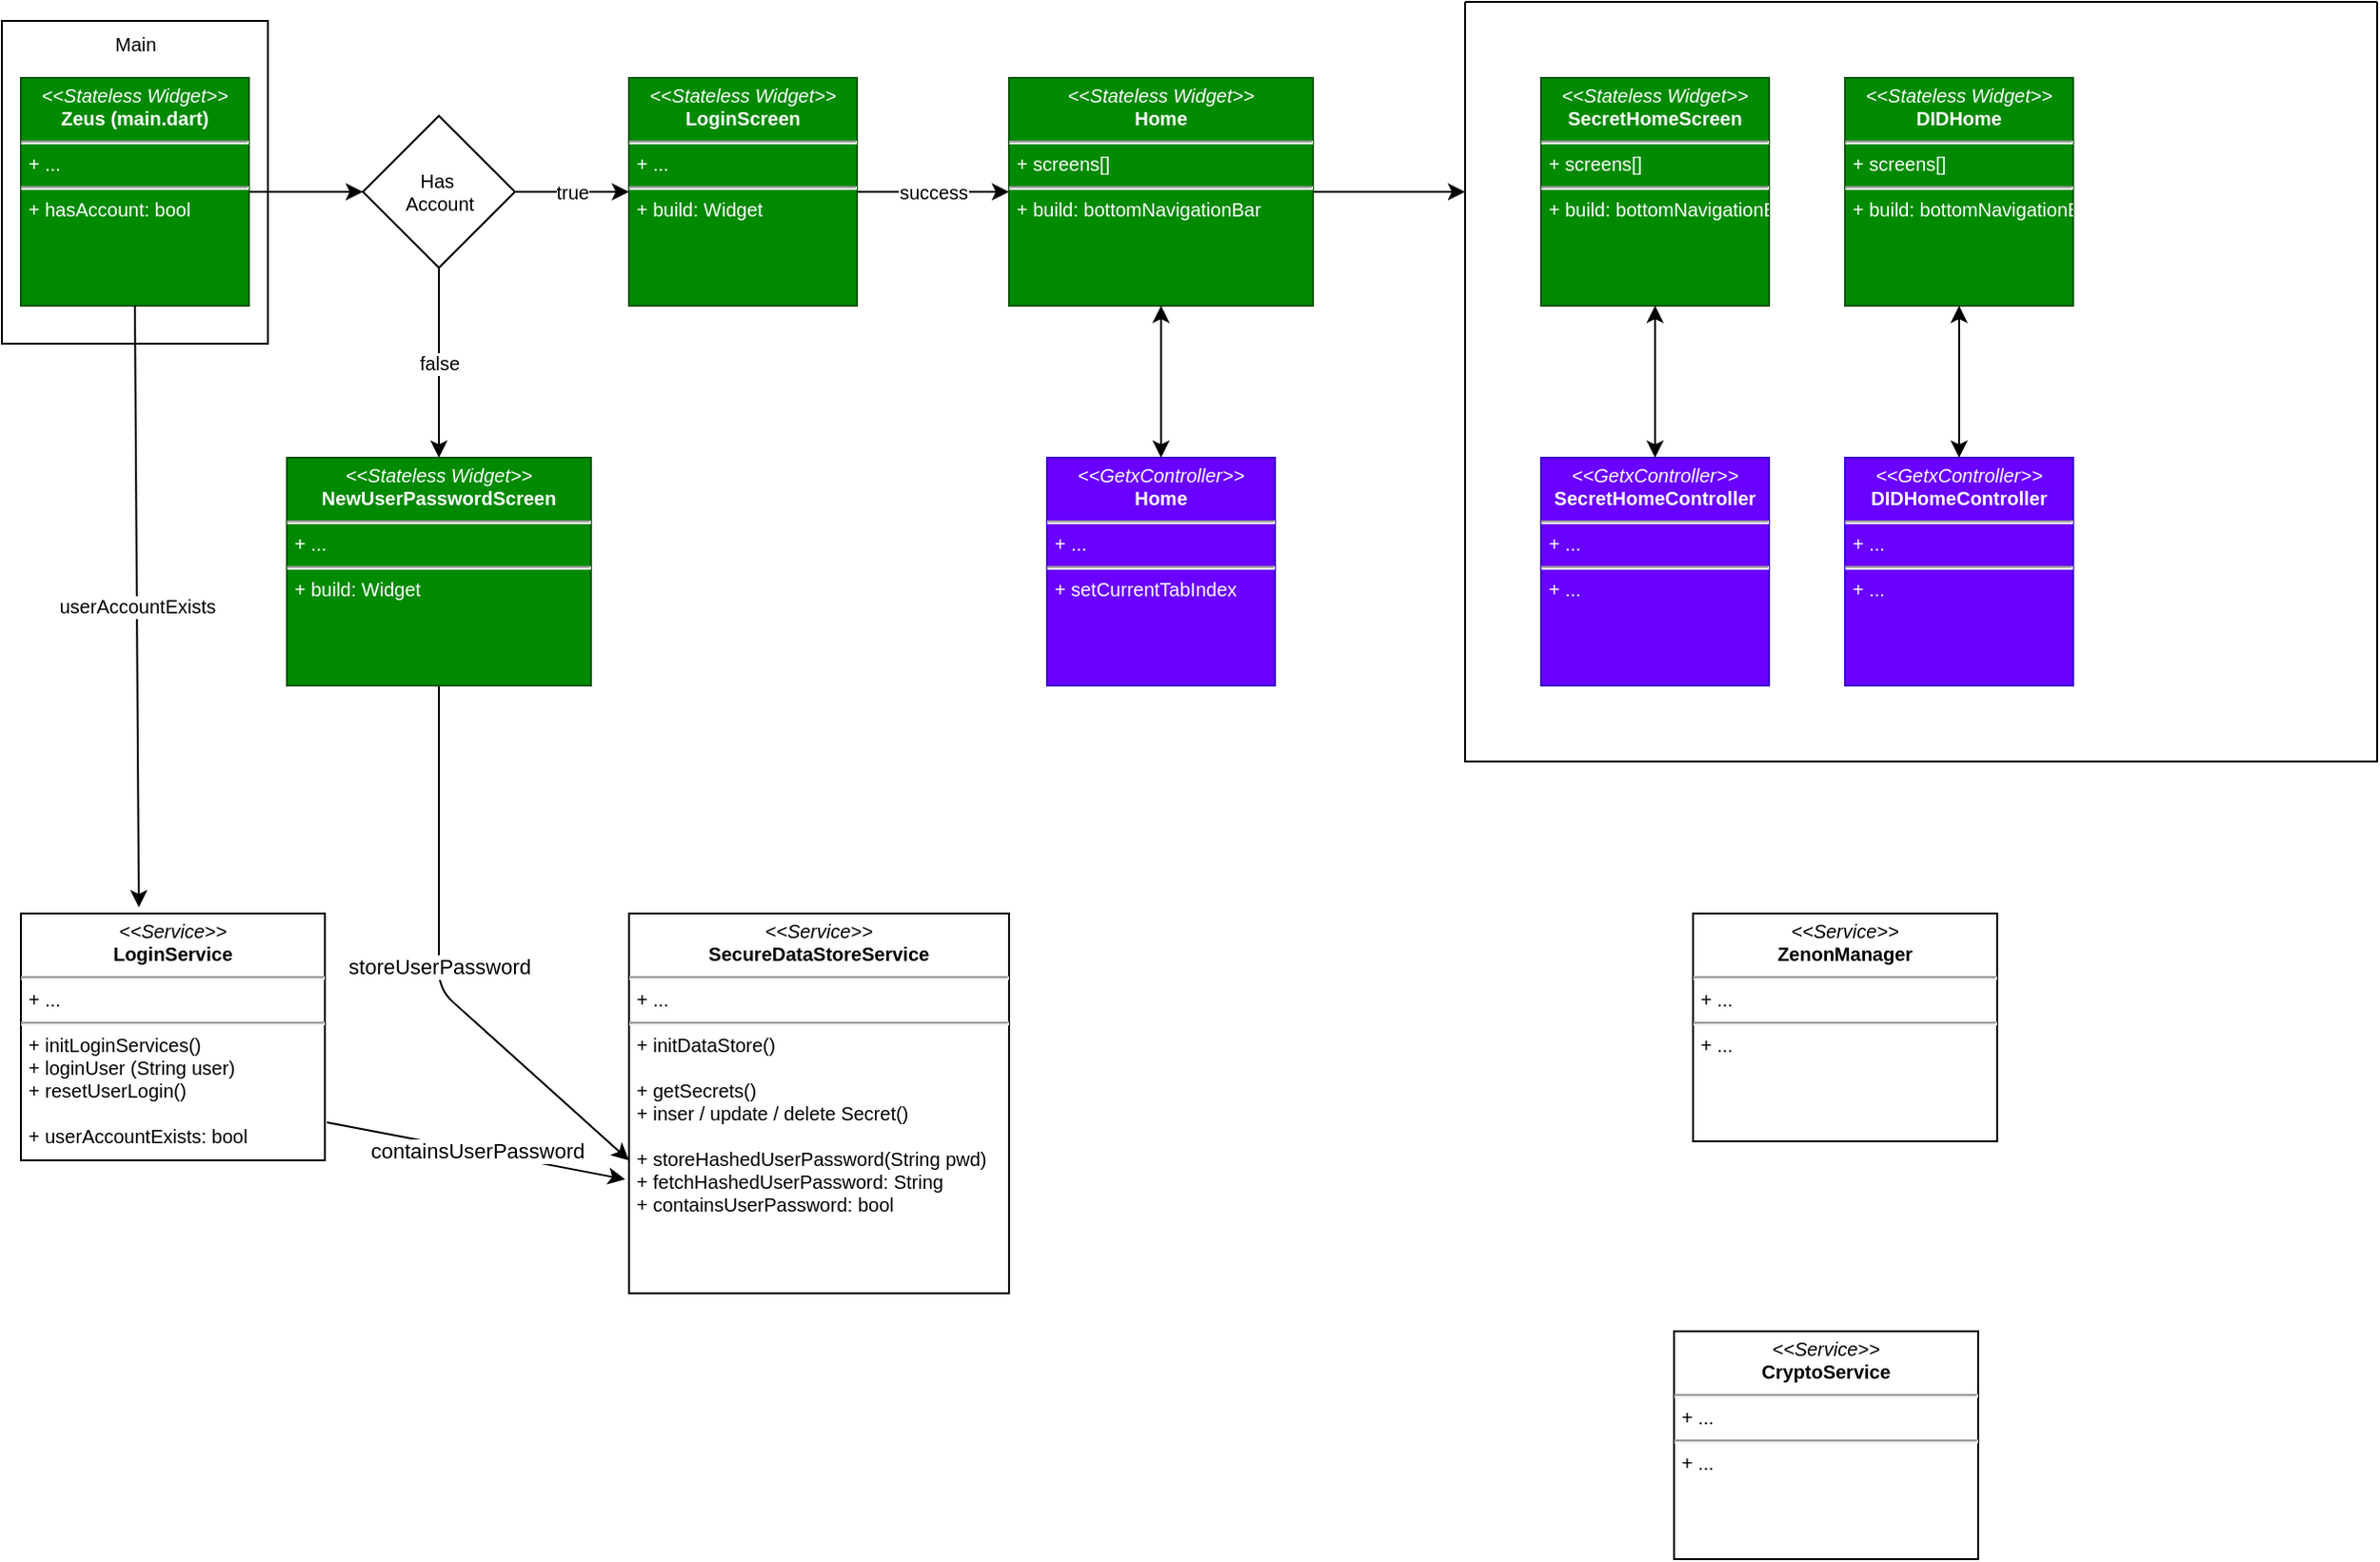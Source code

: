 <mxfile>
    <diagram id="sIXskIKcUEd6xxIgTbcs" name="Page-1">
        <mxGraphModel dx="1038" dy="592" grid="1" gridSize="10" guides="1" tooltips="1" connect="1" arrows="1" fold="1" page="1" pageScale="1" pageWidth="1920" pageHeight="1200" math="0" shadow="0">
            <root>
                <mxCell id="0"/>
                <mxCell id="1" parent="0"/>
                <mxCell id="30" value="Main" style="html=1;fontSize=10;verticalAlign=top;" parent="1" vertex="1">
                    <mxGeometry x="40" y="50" width="140" height="170" as="geometry"/>
                </mxCell>
                <mxCell id="43" style="edgeStyle=none;html=1;exitX=1;exitY=0.5;exitDx=0;exitDy=0;entryX=0;entryY=0.5;entryDx=0;entryDy=0;fontSize=10;" parent="1" source="32" target="36" edge="1">
                    <mxGeometry relative="1" as="geometry"/>
                </mxCell>
                <mxCell id="32" value="&lt;p style=&quot;margin: 4px 0px 0px ; text-align: center ; font-size: 10px&quot;&gt;&lt;i style=&quot;font-size: 10px&quot;&gt;&amp;lt;&amp;lt;Stateless Widget&amp;gt;&amp;gt;&lt;/i&gt;&lt;br style=&quot;font-size: 10px&quot;&gt;&lt;b style=&quot;font-size: 10px&quot;&gt;Zeus (main.dart)&lt;/b&gt;&lt;/p&gt;&lt;hr style=&quot;font-size: 10px&quot;&gt;&lt;p style=&quot;margin: 0px 0px 0px 4px ; font-size: 10px&quot;&gt;+ ...&lt;/p&gt;&lt;hr style=&quot;font-size: 10px&quot;&gt;&lt;p style=&quot;margin: 0px 0px 0px 4px ; font-size: 10px&quot;&gt;+ hasAccount: bool&lt;br style=&quot;font-size: 10px&quot;&gt;&lt;br style=&quot;font-size: 10px&quot;&gt;&lt;/p&gt;" style="verticalAlign=top;align=left;overflow=fill;fontSize=10;fontFamily=Helvetica;html=1;fillColor=#008a00;strokeColor=#005700;fontColor=#ffffff;" parent="1" vertex="1">
                    <mxGeometry x="50" y="80" width="120" height="120" as="geometry"/>
                </mxCell>
                <mxCell id="47" value="success" style="edgeStyle=none;html=1;exitX=1;exitY=0.5;exitDx=0;exitDy=0;entryX=0;entryY=0.5;entryDx=0;entryDy=0;fontSize=10;" parent="1" source="35" target="45" edge="1">
                    <mxGeometry relative="1" as="geometry"/>
                </mxCell>
                <mxCell id="35" value="&lt;p style=&quot;margin: 4px 0px 0px; text-align: center; font-size: 10px;&quot;&gt;&lt;i style=&quot;font-size: 10px;&quot;&gt;&amp;lt;&amp;lt;Stateless Widget&amp;gt;&amp;gt;&lt;/i&gt;&lt;br style=&quot;font-size: 10px;&quot;&gt;&lt;b style=&quot;font-size: 10px;&quot;&gt;LoginScreen&lt;/b&gt;&lt;/p&gt;&lt;hr style=&quot;font-size: 10px;&quot;&gt;&lt;p style=&quot;margin: 0px 0px 0px 4px; font-size: 10px;&quot;&gt;+ ...&lt;/p&gt;&lt;hr style=&quot;font-size: 10px;&quot;&gt;&lt;p style=&quot;margin: 0px 0px 0px 4px; font-size: 10px;&quot;&gt;+ build: Widget&lt;br style=&quot;font-size: 10px;&quot;&gt;&lt;br style=&quot;font-size: 10px;&quot;&gt;&lt;/p&gt;" style="verticalAlign=top;align=left;overflow=fill;fontSize=10;fontFamily=Helvetica;html=1;fillColor=#008a00;strokeColor=#005700;fontColor=#ffffff;" parent="1" vertex="1">
                    <mxGeometry x="370" y="80" width="120" height="120" as="geometry"/>
                </mxCell>
                <mxCell id="41" value="true" style="edgeStyle=none;html=1;exitX=1;exitY=0.5;exitDx=0;exitDy=0;fontSize=10;entryX=0;entryY=0.5;entryDx=0;entryDy=0;" parent="1" source="36" target="35" edge="1">
                    <mxGeometry relative="1" as="geometry">
                        <mxPoint x="310" y="160" as="targetPoint"/>
                    </mxGeometry>
                </mxCell>
                <mxCell id="44" value="false" style="edgeStyle=none;html=1;exitX=0.5;exitY=1;exitDx=0;exitDy=0;entryX=0.5;entryY=0;entryDx=0;entryDy=0;fontSize=10;" parent="1" source="36" target="42" edge="1">
                    <mxGeometry relative="1" as="geometry"/>
                </mxCell>
                <mxCell id="63" value="userAccountExists" style="edgeStyle=none;html=1;exitX=0.5;exitY=1;exitDx=0;exitDy=0;entryX=0.388;entryY=-0.025;entryDx=0;entryDy=0;fontSize=10;entryPerimeter=0;" parent="1" source="32" target="59" edge="1">
                    <mxGeometry relative="1" as="geometry"/>
                </mxCell>
                <mxCell id="36" value="Has&amp;nbsp;&lt;br&gt;Account" style="shape=rhombus;html=1;dashed=0;whitespace=wrap;perimeter=rhombusPerimeter;fontSize=10;" parent="1" vertex="1">
                    <mxGeometry x="230" y="100" width="80" height="80" as="geometry"/>
                </mxCell>
                <mxCell id="65" value="storeUserPassword" style="edgeStyle=none;html=1;exitX=0.5;exitY=1;exitDx=0;exitDy=0;entryX=0;entryY=0.65;entryDx=0;entryDy=0;entryPerimeter=0;" parent="1" source="42" target="60" edge="1">
                    <mxGeometry relative="1" as="geometry">
                        <Array as="points">
                            <mxPoint x="270" y="560"/>
                        </Array>
                    </mxGeometry>
                </mxCell>
                <mxCell id="42" value="&lt;p style=&quot;margin: 4px 0px 0px ; text-align: center ; font-size: 10px&quot;&gt;&lt;i style=&quot;font-size: 10px&quot;&gt;&amp;lt;&amp;lt;Stateless Widget&amp;gt;&amp;gt;&lt;/i&gt;&lt;br style=&quot;font-size: 10px&quot;&gt;&lt;b style=&quot;font-size: 10px&quot;&gt;NewUserPasswordScreen&lt;/b&gt;&lt;/p&gt;&lt;hr style=&quot;font-size: 10px&quot;&gt;&lt;p style=&quot;margin: 0px 0px 0px 4px ; font-size: 10px&quot;&gt;+ ...&lt;/p&gt;&lt;hr style=&quot;font-size: 10px&quot;&gt;&lt;p style=&quot;margin: 0px 0px 0px 4px ; font-size: 10px&quot;&gt;+ build: Widget&lt;br style=&quot;font-size: 10px&quot;&gt;&lt;br style=&quot;font-size: 10px&quot;&gt;&lt;/p&gt;" style="verticalAlign=top;align=left;overflow=fill;fontSize=10;fontFamily=Helvetica;html=1;fillColor=#008a00;strokeColor=#005700;fontColor=#ffffff;" parent="1" vertex="1">
                    <mxGeometry x="190" y="280" width="160" height="120" as="geometry"/>
                </mxCell>
                <mxCell id="51" style="edgeStyle=none;html=1;exitX=1;exitY=0.5;exitDx=0;exitDy=0;entryX=0;entryY=0.25;entryDx=0;entryDy=0;fontSize=10;" parent="1" source="45" target="50" edge="1">
                    <mxGeometry relative="1" as="geometry"/>
                </mxCell>
                <mxCell id="45" value="&lt;p style=&quot;margin: 4px 0px 0px ; text-align: center ; font-size: 10px&quot;&gt;&lt;i style=&quot;font-size: 10px&quot;&gt;&amp;lt;&amp;lt;Stateless Widget&amp;gt;&amp;gt;&lt;/i&gt;&lt;br style=&quot;font-size: 10px&quot;&gt;&lt;b style=&quot;font-size: 10px&quot;&gt;Home&lt;/b&gt;&lt;/p&gt;&lt;hr style=&quot;font-size: 10px&quot;&gt;&lt;p style=&quot;margin: 0px 0px 0px 4px ; font-size: 10px&quot;&gt;+ screens[]&lt;/p&gt;&lt;hr style=&quot;font-size: 10px&quot;&gt;&lt;p style=&quot;margin: 0px 0px 0px 4px ; font-size: 10px&quot;&gt;+ build: bottomNavigationBar&lt;br style=&quot;font-size: 10px&quot;&gt;&lt;br style=&quot;font-size: 10px&quot;&gt;&lt;/p&gt;" style="verticalAlign=top;align=left;overflow=fill;fontSize=10;fontFamily=Helvetica;html=1;fillColor=#008a00;strokeColor=#005700;fontColor=#ffffff;" parent="1" vertex="1">
                    <mxGeometry x="570" y="80" width="160" height="120" as="geometry"/>
                </mxCell>
                <mxCell id="48" value="&lt;p style=&quot;margin: 4px 0px 0px ; text-align: center ; font-size: 10px&quot;&gt;&lt;i style=&quot;font-size: 10px&quot;&gt;&amp;lt;&amp;lt;GetxController&amp;gt;&amp;gt;&lt;/i&gt;&lt;br style=&quot;font-size: 10px&quot;&gt;&lt;b style=&quot;font-size: 10px&quot;&gt;Home&lt;/b&gt;&lt;/p&gt;&lt;hr style=&quot;font-size: 10px&quot;&gt;&lt;p style=&quot;margin: 0px 0px 0px 4px ; font-size: 10px&quot;&gt;+ ...&lt;/p&gt;&lt;hr style=&quot;font-size: 10px&quot;&gt;&lt;p style=&quot;margin: 0px 0px 0px 4px ; font-size: 10px&quot;&gt;+ setCurrentTabIndex&lt;br style=&quot;font-size: 10px&quot;&gt;&lt;br style=&quot;font-size: 10px&quot;&gt;&lt;/p&gt;" style="verticalAlign=top;align=left;overflow=fill;fontSize=10;fontFamily=Helvetica;html=1;fillColor=#6a00ff;strokeColor=#3700CC;fontColor=#ffffff;" parent="1" vertex="1">
                    <mxGeometry x="590" y="280" width="120" height="120" as="geometry"/>
                </mxCell>
                <mxCell id="49" value="" style="endArrow=classic;startArrow=classic;html=1;fontSize=10;entryX=0.5;entryY=1;entryDx=0;entryDy=0;exitX=0.5;exitY=0;exitDx=0;exitDy=0;" parent="1" source="48" target="45" edge="1">
                    <mxGeometry width="50" height="50" relative="1" as="geometry">
                        <mxPoint x="460" y="200" as="sourcePoint"/>
                        <mxPoint x="510" y="150" as="targetPoint"/>
                    </mxGeometry>
                </mxCell>
                <mxCell id="50" value="" style="swimlane;startSize=0;fontSize=10;" parent="1" vertex="1">
                    <mxGeometry x="810" y="40" width="480" height="400" as="geometry">
                        <mxRectangle x="810" y="40" width="50" height="40" as="alternateBounds"/>
                    </mxGeometry>
                </mxCell>
                <mxCell id="53" value="&lt;p style=&quot;margin: 4px 0px 0px ; text-align: center ; font-size: 10px&quot;&gt;&lt;i style=&quot;font-size: 10px&quot;&gt;&amp;lt;&amp;lt;GetxController&amp;gt;&amp;gt;&lt;/i&gt;&lt;br style=&quot;font-size: 10px&quot;&gt;&lt;b style=&quot;font-size: 10px&quot;&gt;SecretHomeController&lt;/b&gt;&lt;/p&gt;&lt;hr style=&quot;font-size: 10px&quot;&gt;&lt;p style=&quot;margin: 0px 0px 0px 4px ; font-size: 10px&quot;&gt;+ ...&lt;/p&gt;&lt;hr style=&quot;font-size: 10px&quot;&gt;&lt;p style=&quot;margin: 0px 0px 0px 4px ; font-size: 10px&quot;&gt;+ ...&lt;br style=&quot;font-size: 10px&quot;&gt;&lt;br style=&quot;font-size: 10px&quot;&gt;&lt;/p&gt;" style="verticalAlign=top;align=left;overflow=fill;fontSize=10;fontFamily=Helvetica;html=1;fillColor=#6a00ff;strokeColor=#3700CC;fontColor=#ffffff;" parent="50" vertex="1">
                    <mxGeometry x="40" y="240" width="120" height="120" as="geometry"/>
                </mxCell>
                <mxCell id="55" value="&lt;p style=&quot;margin: 4px 0px 0px ; text-align: center ; font-size: 10px&quot;&gt;&lt;i style=&quot;font-size: 10px&quot;&gt;&amp;lt;&amp;lt;GetxController&amp;gt;&amp;gt;&lt;/i&gt;&lt;br style=&quot;font-size: 10px&quot;&gt;&lt;b style=&quot;font-size: 10px&quot;&gt;DIDHomeController&lt;/b&gt;&lt;/p&gt;&lt;hr style=&quot;font-size: 10px&quot;&gt;&lt;p style=&quot;margin: 0px 0px 0px 4px ; font-size: 10px&quot;&gt;+ ...&lt;/p&gt;&lt;hr style=&quot;font-size: 10px&quot;&gt;&lt;p style=&quot;margin: 0px 0px 0px 4px ; font-size: 10px&quot;&gt;+ ...&lt;br style=&quot;font-size: 10px&quot;&gt;&lt;br style=&quot;font-size: 10px&quot;&gt;&lt;/p&gt;" style="verticalAlign=top;align=left;overflow=fill;fontSize=10;fontFamily=Helvetica;html=1;fillColor=#6a00ff;strokeColor=#3700CC;fontColor=#ffffff;" parent="50" vertex="1">
                    <mxGeometry x="200" y="240" width="120" height="120" as="geometry"/>
                </mxCell>
                <mxCell id="52" value="&lt;p style=&quot;margin: 4px 0px 0px ; text-align: center ; font-size: 10px&quot;&gt;&lt;i style=&quot;font-size: 10px&quot;&gt;&amp;lt;&amp;lt;Stateless Widget&amp;gt;&amp;gt;&lt;/i&gt;&lt;br style=&quot;font-size: 10px&quot;&gt;&lt;b style=&quot;font-size: 10px&quot;&gt;SecretHomeScreen&lt;/b&gt;&lt;/p&gt;&lt;hr style=&quot;font-size: 10px&quot;&gt;&lt;p style=&quot;margin: 0px 0px 0px 4px ; font-size: 10px&quot;&gt;+ screens[]&lt;/p&gt;&lt;hr style=&quot;font-size: 10px&quot;&gt;&lt;p style=&quot;margin: 0px 0px 0px 4px ; font-size: 10px&quot;&gt;+ build: bottomNavigationBar&lt;br style=&quot;font-size: 10px&quot;&gt;&lt;br style=&quot;font-size: 10px&quot;&gt;&lt;/p&gt;" style="verticalAlign=top;align=left;overflow=fill;fontSize=10;fontFamily=Helvetica;html=1;fillColor=#008a00;strokeColor=#005700;fontColor=#ffffff;" parent="1" vertex="1">
                    <mxGeometry x="850" y="80" width="120" height="120" as="geometry"/>
                </mxCell>
                <mxCell id="54" value="" style="endArrow=classic;startArrow=classic;html=1;fontSize=10;entryX=0.5;entryY=1;entryDx=0;entryDy=0;exitX=0.5;exitY=0;exitDx=0;exitDy=0;" parent="1" source="53" target="52" edge="1">
                    <mxGeometry width="50" height="50" relative="1" as="geometry">
                        <mxPoint x="909.58" y="280" as="sourcePoint"/>
                        <mxPoint x="909.58" y="200" as="targetPoint"/>
                    </mxGeometry>
                </mxCell>
                <mxCell id="56" value="&lt;p style=&quot;margin: 4px 0px 0px ; text-align: center ; font-size: 10px&quot;&gt;&lt;i style=&quot;font-size: 10px&quot;&gt;&amp;lt;&amp;lt;Stateless Widget&amp;gt;&amp;gt;&lt;/i&gt;&lt;br style=&quot;font-size: 10px&quot;&gt;&lt;b style=&quot;font-size: 10px&quot;&gt;DIDHome&lt;/b&gt;&lt;/p&gt;&lt;hr style=&quot;font-size: 10px&quot;&gt;&lt;p style=&quot;margin: 0px 0px 0px 4px ; font-size: 10px&quot;&gt;+ screens[]&lt;/p&gt;&lt;hr style=&quot;font-size: 10px&quot;&gt;&lt;p style=&quot;margin: 0px 0px 0px 4px ; font-size: 10px&quot;&gt;+ build: bottomNavigationBar&lt;br style=&quot;font-size: 10px&quot;&gt;&lt;br style=&quot;font-size: 10px&quot;&gt;&lt;/p&gt;" style="verticalAlign=top;align=left;overflow=fill;fontSize=10;fontFamily=Helvetica;html=1;fillColor=#008a00;strokeColor=#005700;fontColor=#ffffff;" parent="1" vertex="1">
                    <mxGeometry x="1010" y="80" width="120" height="120" as="geometry"/>
                </mxCell>
                <mxCell id="57" value="" style="endArrow=classic;startArrow=classic;html=1;fontSize=10;entryX=0.5;entryY=1;entryDx=0;entryDy=0;exitX=0.5;exitY=0;exitDx=0;exitDy=0;" parent="1" source="55" target="56" edge="1">
                    <mxGeometry width="50" height="50" relative="1" as="geometry">
                        <mxPoint x="1069.58" y="280" as="sourcePoint"/>
                        <mxPoint x="1069.58" y="200" as="targetPoint"/>
                    </mxGeometry>
                </mxCell>
                <mxCell id="58" value="&lt;p style=&quot;margin: 4px 0px 0px ; text-align: center ; font-size: 10px&quot;&gt;&lt;i style=&quot;font-size: 10px&quot;&gt;&amp;lt;&amp;lt;Service&amp;gt;&amp;gt;&lt;/i&gt;&lt;br style=&quot;font-size: 10px&quot;&gt;&lt;b style=&quot;font-size: 10px&quot;&gt;CryptoService&lt;/b&gt;&lt;/p&gt;&lt;hr style=&quot;font-size: 10px&quot;&gt;&lt;p style=&quot;margin: 0px 0px 0px 4px ; font-size: 10px&quot;&gt;+ ...&lt;/p&gt;&lt;hr style=&quot;font-size: 10px&quot;&gt;&lt;p style=&quot;margin: 0px 0px 0px 4px ; font-size: 10px&quot;&gt;+ ...&lt;/p&gt;" style="verticalAlign=top;align=left;overflow=fill;fontSize=10;fontFamily=Helvetica;html=1;" parent="1" vertex="1">
                    <mxGeometry x="920" y="740" width="160" height="120" as="geometry"/>
                </mxCell>
                <mxCell id="66" value="containsUserPassword" style="edgeStyle=none;html=1;" edge="1" parent="1">
                    <mxGeometry relative="1" as="geometry">
                        <mxPoint x="211" y="630" as="sourcePoint"/>
                        <mxPoint x="368" y="660" as="targetPoint"/>
                    </mxGeometry>
                </mxCell>
                <mxCell id="59" value="&lt;p style=&quot;margin: 4px 0px 0px ; text-align: center ; font-size: 10px&quot;&gt;&lt;i style=&quot;font-size: 10px&quot;&gt;&amp;lt;&amp;lt;Service&amp;gt;&amp;gt;&lt;/i&gt;&lt;br style=&quot;font-size: 10px&quot;&gt;&lt;b style=&quot;font-size: 10px&quot;&gt;LoginService&lt;/b&gt;&lt;/p&gt;&lt;hr style=&quot;font-size: 10px&quot;&gt;&lt;p style=&quot;margin: 0px 0px 0px 4px ; font-size: 10px&quot;&gt;+ ...&lt;/p&gt;&lt;hr style=&quot;font-size: 10px&quot;&gt;&lt;p style=&quot;margin: 0px 0px 0px 4px ; font-size: 10px&quot;&gt;+ initLoginServices()&lt;/p&gt;&lt;p style=&quot;margin: 0px 0px 0px 4px ; font-size: 10px&quot;&gt;+ loginUser (String user)&lt;/p&gt;&lt;p style=&quot;margin: 0px 0px 0px 4px ; font-size: 10px&quot;&gt;+ resetUserLogin()&lt;/p&gt;&lt;p style=&quot;margin: 0px 0px 0px 4px ; font-size: 10px&quot;&gt;&lt;br&gt;&lt;/p&gt;&lt;p style=&quot;margin: 0px 0px 0px 4px ; font-size: 10px&quot;&gt;+ userAccountExists: bool&lt;/p&gt;" style="verticalAlign=top;align=left;overflow=fill;fontSize=10;fontFamily=Helvetica;html=1;" parent="1" vertex="1">
                    <mxGeometry x="50" y="520" width="160" height="130" as="geometry"/>
                </mxCell>
                <mxCell id="60" value="&lt;p style=&quot;margin: 4px 0px 0px ; text-align: center ; font-size: 10px&quot;&gt;&lt;i style=&quot;font-size: 10px&quot;&gt;&amp;lt;&amp;lt;Service&amp;gt;&amp;gt;&lt;/i&gt;&lt;br style=&quot;font-size: 10px&quot;&gt;&lt;b&gt;SecureDataStoreService&lt;/b&gt;&lt;/p&gt;&lt;hr style=&quot;font-size: 10px&quot;&gt;&lt;p style=&quot;margin: 0px 0px 0px 4px ; font-size: 10px&quot;&gt;+ ...&lt;/p&gt;&lt;hr style=&quot;font-size: 10px&quot;&gt;&lt;p style=&quot;margin: 0px 0px 0px 4px ; font-size: 10px&quot;&gt;+ initDataStore()&lt;/p&gt;&lt;p style=&quot;margin: 0px 0px 0px 4px ; font-size: 10px&quot;&gt;&lt;br&gt;&lt;/p&gt;&lt;p style=&quot;margin: 0px 0px 0px 4px ; font-size: 10px&quot;&gt;+ getSecrets()&lt;/p&gt;&lt;p style=&quot;margin: 0px 0px 0px 4px ; font-size: 10px&quot;&gt;+ inser / update / delete Secret()&lt;/p&gt;&lt;p style=&quot;margin: 0px 0px 0px 4px ; font-size: 10px&quot;&gt;&lt;br&gt;&lt;/p&gt;&lt;p style=&quot;margin: 0px 0px 0px 4px ; font-size: 10px&quot;&gt;+ storeHashedUserPassword(String pwd)&lt;/p&gt;&lt;p style=&quot;margin: 0px 0px 0px 4px ; font-size: 10px&quot;&gt;+ fetchHashedUserPassword: String&lt;/p&gt;&lt;p style=&quot;margin: 0px 0px 0px 4px ; font-size: 10px&quot;&gt;+ containsUserPassword: bool&lt;/p&gt;&lt;p style=&quot;margin: 0px 0px 0px 4px ; font-size: 10px&quot;&gt;&lt;br&gt;&lt;/p&gt;" style="verticalAlign=top;align=left;overflow=fill;fontSize=10;fontFamily=Helvetica;html=1;" parent="1" vertex="1">
                    <mxGeometry x="370" y="520" width="200" height="200" as="geometry"/>
                </mxCell>
                <mxCell id="61" value="&lt;p style=&quot;margin: 4px 0px 0px ; text-align: center ; font-size: 10px&quot;&gt;&lt;i style=&quot;font-size: 10px&quot;&gt;&amp;lt;&amp;lt;Service&amp;gt;&amp;gt;&lt;/i&gt;&lt;br style=&quot;font-size: 10px&quot;&gt;&lt;b&gt;ZenonManager&lt;/b&gt;&lt;/p&gt;&lt;hr style=&quot;font-size: 10px&quot;&gt;&lt;p style=&quot;margin: 0px 0px 0px 4px ; font-size: 10px&quot;&gt;+ ...&lt;/p&gt;&lt;hr style=&quot;font-size: 10px&quot;&gt;&lt;p style=&quot;margin: 0px 0px 0px 4px ; font-size: 10px&quot;&gt;+ ...&lt;/p&gt;" style="verticalAlign=top;align=left;overflow=fill;fontSize=10;fontFamily=Helvetica;html=1;" parent="1" vertex="1">
                    <mxGeometry x="930" y="520" width="160" height="120" as="geometry"/>
                </mxCell>
            </root>
        </mxGraphModel>
    </diagram>
</mxfile>